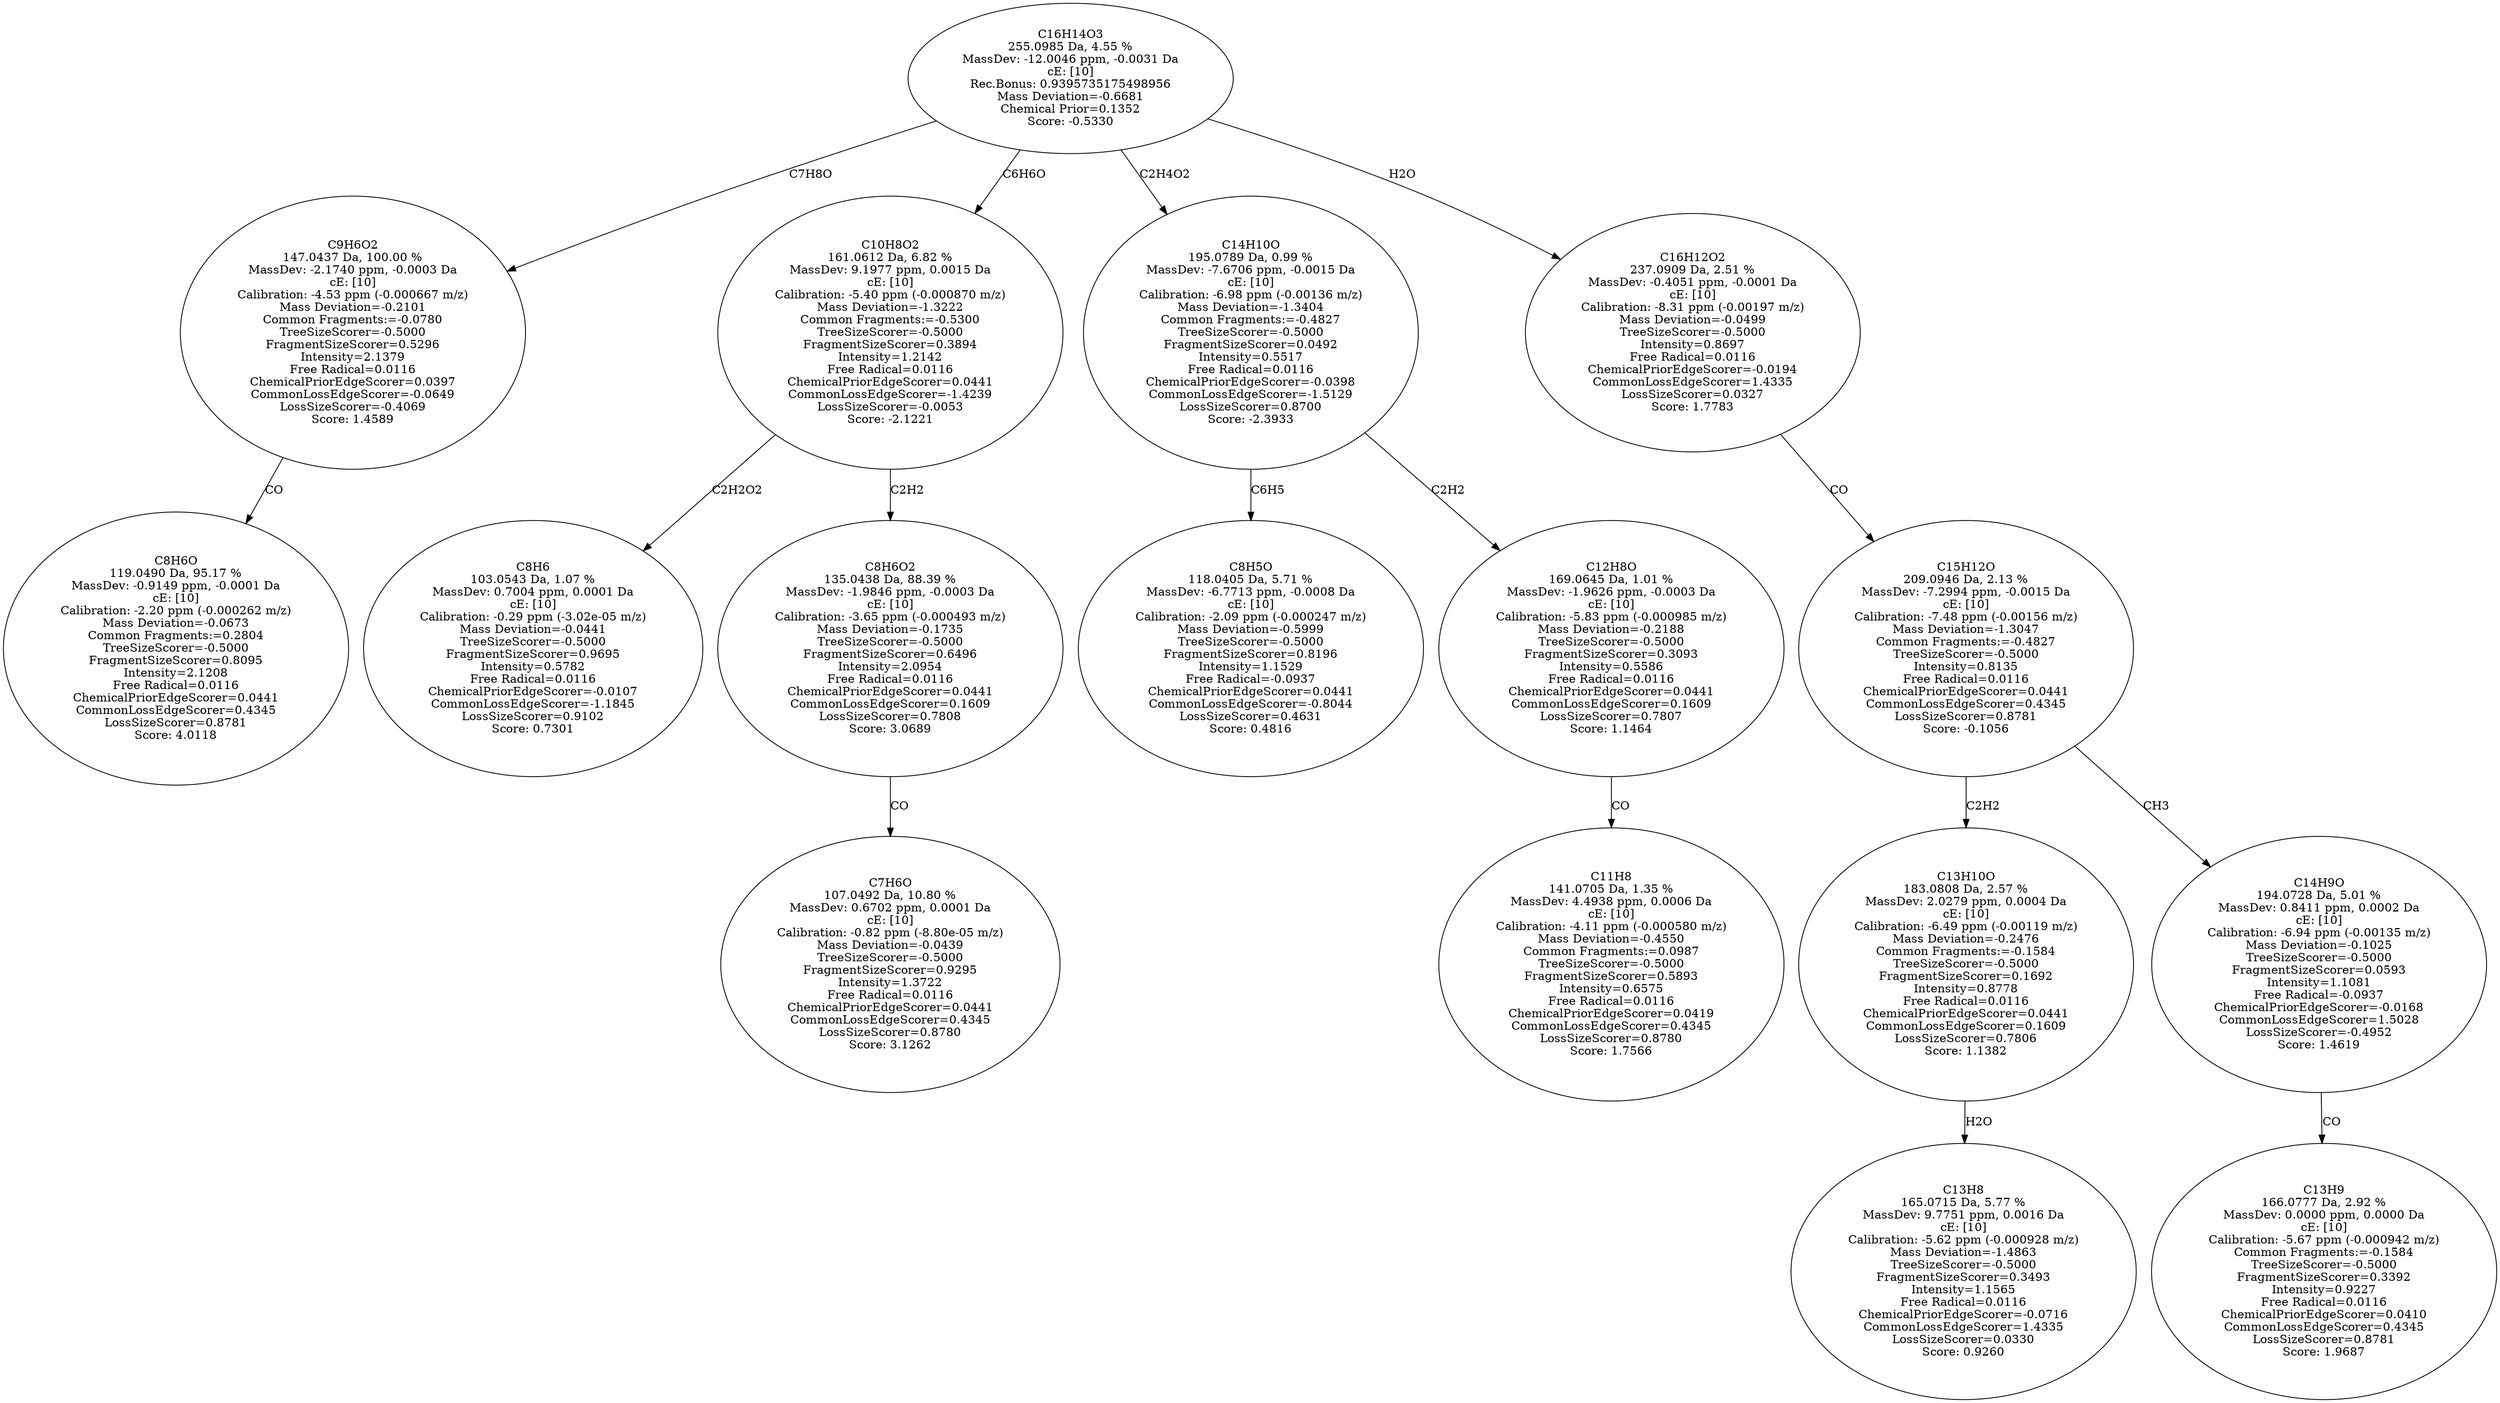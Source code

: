 strict digraph {
v1 [label="C8H6O\n119.0490 Da, 95.17 %\nMassDev: -0.9149 ppm, -0.0001 Da\ncE: [10]\nCalibration: -2.20 ppm (-0.000262 m/z)\nMass Deviation=-0.0673\nCommon Fragments:=0.2804\nTreeSizeScorer=-0.5000\nFragmentSizeScorer=0.8095\nIntensity=2.1208\nFree Radical=0.0116\nChemicalPriorEdgeScorer=0.0441\nCommonLossEdgeScorer=0.4345\nLossSizeScorer=0.8781\nScore: 4.0118"];
v2 [label="C9H6O2\n147.0437 Da, 100.00 %\nMassDev: -2.1740 ppm, -0.0003 Da\ncE: [10]\nCalibration: -4.53 ppm (-0.000667 m/z)\nMass Deviation=-0.2101\nCommon Fragments:=-0.0780\nTreeSizeScorer=-0.5000\nFragmentSizeScorer=0.5296\nIntensity=2.1379\nFree Radical=0.0116\nChemicalPriorEdgeScorer=0.0397\nCommonLossEdgeScorer=-0.0649\nLossSizeScorer=-0.4069\nScore: 1.4589"];
v3 [label="C8H6\n103.0543 Da, 1.07 %\nMassDev: 0.7004 ppm, 0.0001 Da\ncE: [10]\nCalibration: -0.29 ppm (-3.02e-05 m/z)\nMass Deviation=-0.0441\nTreeSizeScorer=-0.5000\nFragmentSizeScorer=0.9695\nIntensity=0.5782\nFree Radical=0.0116\nChemicalPriorEdgeScorer=-0.0107\nCommonLossEdgeScorer=-1.1845\nLossSizeScorer=0.9102\nScore: 0.7301"];
v4 [label="C7H6O\n107.0492 Da, 10.80 %\nMassDev: 0.6702 ppm, 0.0001 Da\ncE: [10]\nCalibration: -0.82 ppm (-8.80e-05 m/z)\nMass Deviation=-0.0439\nTreeSizeScorer=-0.5000\nFragmentSizeScorer=0.9295\nIntensity=1.3722\nFree Radical=0.0116\nChemicalPriorEdgeScorer=0.0441\nCommonLossEdgeScorer=0.4345\nLossSizeScorer=0.8780\nScore: 3.1262"];
v5 [label="C8H6O2\n135.0438 Da, 88.39 %\nMassDev: -1.9846 ppm, -0.0003 Da\ncE: [10]\nCalibration: -3.65 ppm (-0.000493 m/z)\nMass Deviation=-0.1735\nTreeSizeScorer=-0.5000\nFragmentSizeScorer=0.6496\nIntensity=2.0954\nFree Radical=0.0116\nChemicalPriorEdgeScorer=0.0441\nCommonLossEdgeScorer=0.1609\nLossSizeScorer=0.7808\nScore: 3.0689"];
v6 [label="C10H8O2\n161.0612 Da, 6.82 %\nMassDev: 9.1977 ppm, 0.0015 Da\ncE: [10]\nCalibration: -5.40 ppm (-0.000870 m/z)\nMass Deviation=-1.3222\nCommon Fragments:=-0.5300\nTreeSizeScorer=-0.5000\nFragmentSizeScorer=0.3894\nIntensity=1.2142\nFree Radical=0.0116\nChemicalPriorEdgeScorer=0.0441\nCommonLossEdgeScorer=-1.4239\nLossSizeScorer=-0.0053\nScore: -2.1221"];
v7 [label="C8H5O\n118.0405 Da, 5.71 %\nMassDev: -6.7713 ppm, -0.0008 Da\ncE: [10]\nCalibration: -2.09 ppm (-0.000247 m/z)\nMass Deviation=-0.5999\nTreeSizeScorer=-0.5000\nFragmentSizeScorer=0.8196\nIntensity=1.1529\nFree Radical=-0.0937\nChemicalPriorEdgeScorer=0.0441\nCommonLossEdgeScorer=-0.8044\nLossSizeScorer=0.4631\nScore: 0.4816"];
v8 [label="C11H8\n141.0705 Da, 1.35 %\nMassDev: 4.4938 ppm, 0.0006 Da\ncE: [10]\nCalibration: -4.11 ppm (-0.000580 m/z)\nMass Deviation=-0.4550\nCommon Fragments:=0.0987\nTreeSizeScorer=-0.5000\nFragmentSizeScorer=0.5893\nIntensity=0.6575\nFree Radical=0.0116\nChemicalPriorEdgeScorer=0.0419\nCommonLossEdgeScorer=0.4345\nLossSizeScorer=0.8780\nScore: 1.7566"];
v9 [label="C12H8O\n169.0645 Da, 1.01 %\nMassDev: -1.9626 ppm, -0.0003 Da\ncE: [10]\nCalibration: -5.83 ppm (-0.000985 m/z)\nMass Deviation=-0.2188\nTreeSizeScorer=-0.5000\nFragmentSizeScorer=0.3093\nIntensity=0.5586\nFree Radical=0.0116\nChemicalPriorEdgeScorer=0.0441\nCommonLossEdgeScorer=0.1609\nLossSizeScorer=0.7807\nScore: 1.1464"];
v10 [label="C14H10O\n195.0789 Da, 0.99 %\nMassDev: -7.6706 ppm, -0.0015 Da\ncE: [10]\nCalibration: -6.98 ppm (-0.00136 m/z)\nMass Deviation=-1.3404\nCommon Fragments:=-0.4827\nTreeSizeScorer=-0.5000\nFragmentSizeScorer=0.0492\nIntensity=0.5517\nFree Radical=0.0116\nChemicalPriorEdgeScorer=-0.0398\nCommonLossEdgeScorer=-1.5129\nLossSizeScorer=0.8700\nScore: -2.3933"];
v11 [label="C13H8\n165.0715 Da, 5.77 %\nMassDev: 9.7751 ppm, 0.0016 Da\ncE: [10]\nCalibration: -5.62 ppm (-0.000928 m/z)\nMass Deviation=-1.4863\nTreeSizeScorer=-0.5000\nFragmentSizeScorer=0.3493\nIntensity=1.1565\nFree Radical=0.0116\nChemicalPriorEdgeScorer=-0.0716\nCommonLossEdgeScorer=1.4335\nLossSizeScorer=0.0330\nScore: 0.9260"];
v12 [label="C13H10O\n183.0808 Da, 2.57 %\nMassDev: 2.0279 ppm, 0.0004 Da\ncE: [10]\nCalibration: -6.49 ppm (-0.00119 m/z)\nMass Deviation=-0.2476\nCommon Fragments:=-0.1584\nTreeSizeScorer=-0.5000\nFragmentSizeScorer=0.1692\nIntensity=0.8778\nFree Radical=0.0116\nChemicalPriorEdgeScorer=0.0441\nCommonLossEdgeScorer=0.1609\nLossSizeScorer=0.7806\nScore: 1.1382"];
v13 [label="C13H9\n166.0777 Da, 2.92 %\nMassDev: 0.0000 ppm, 0.0000 Da\ncE: [10]\nCalibration: -5.67 ppm (-0.000942 m/z)\nCommon Fragments:=-0.1584\nTreeSizeScorer=-0.5000\nFragmentSizeScorer=0.3392\nIntensity=0.9227\nFree Radical=0.0116\nChemicalPriorEdgeScorer=0.0410\nCommonLossEdgeScorer=0.4345\nLossSizeScorer=0.8781\nScore: 1.9687"];
v14 [label="C14H9O\n194.0728 Da, 5.01 %\nMassDev: 0.8411 ppm, 0.0002 Da\ncE: [10]\nCalibration: -6.94 ppm (-0.00135 m/z)\nMass Deviation=-0.1025\nTreeSizeScorer=-0.5000\nFragmentSizeScorer=0.0593\nIntensity=1.1081\nFree Radical=-0.0937\nChemicalPriorEdgeScorer=-0.0168\nCommonLossEdgeScorer=1.5028\nLossSizeScorer=-0.4952\nScore: 1.4619"];
v15 [label="C15H12O\n209.0946 Da, 2.13 %\nMassDev: -7.2994 ppm, -0.0015 Da\ncE: [10]\nCalibration: -7.48 ppm (-0.00156 m/z)\nMass Deviation=-1.3047\nCommon Fragments:=-0.4827\nTreeSizeScorer=-0.5000\nIntensity=0.8135\nFree Radical=0.0116\nChemicalPriorEdgeScorer=0.0441\nCommonLossEdgeScorer=0.4345\nLossSizeScorer=0.8781\nScore: -0.1056"];
v16 [label="C16H12O2\n237.0909 Da, 2.51 %\nMassDev: -0.4051 ppm, -0.0001 Da\ncE: [10]\nCalibration: -8.31 ppm (-0.00197 m/z)\nMass Deviation=-0.0499\nTreeSizeScorer=-0.5000\nIntensity=0.8697\nFree Radical=0.0116\nChemicalPriorEdgeScorer=-0.0194\nCommonLossEdgeScorer=1.4335\nLossSizeScorer=0.0327\nScore: 1.7783"];
v17 [label="C16H14O3\n255.0985 Da, 4.55 %\nMassDev: -12.0046 ppm, -0.0031 Da\ncE: [10]\nRec.Bonus: 0.9395735175498956\nMass Deviation=-0.6681\nChemical Prior=0.1352\nScore: -0.5330"];
v2 -> v1 [label="CO"];
v17 -> v2 [label="C7H8O"];
v6 -> v3 [label="C2H2O2"];
v5 -> v4 [label="CO"];
v6 -> v5 [label="C2H2"];
v17 -> v6 [label="C6H6O"];
v10 -> v7 [label="C6H5"];
v9 -> v8 [label="CO"];
v10 -> v9 [label="C2H2"];
v17 -> v10 [label="C2H4O2"];
v12 -> v11 [label="H2O"];
v15 -> v12 [label="C2H2"];
v14 -> v13 [label="CO"];
v15 -> v14 [label="CH3"];
v16 -> v15 [label="CO"];
v17 -> v16 [label="H2O"];
}
